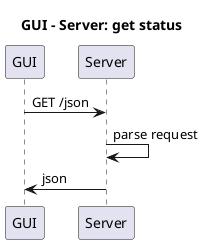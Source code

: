 @startuml
title GUI - Server: get status

GUI -> Server: GET /json
Server -> Server: parse request
Server -> GUI: json

@enduml